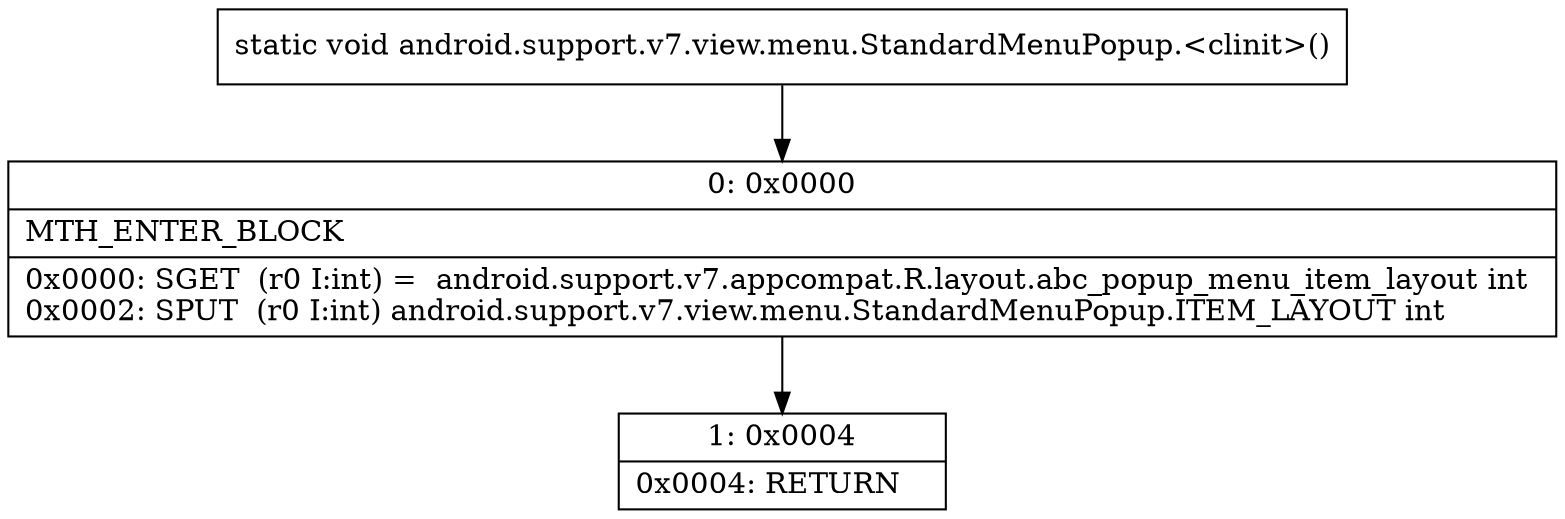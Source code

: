digraph "CFG forandroid.support.v7.view.menu.StandardMenuPopup.\<clinit\>()V" {
Node_0 [shape=record,label="{0\:\ 0x0000|MTH_ENTER_BLOCK\l|0x0000: SGET  (r0 I:int) =  android.support.v7.appcompat.R.layout.abc_popup_menu_item_layout int \l0x0002: SPUT  (r0 I:int) android.support.v7.view.menu.StandardMenuPopup.ITEM_LAYOUT int \l}"];
Node_1 [shape=record,label="{1\:\ 0x0004|0x0004: RETURN   \l}"];
MethodNode[shape=record,label="{static void android.support.v7.view.menu.StandardMenuPopup.\<clinit\>() }"];
MethodNode -> Node_0;
Node_0 -> Node_1;
}

